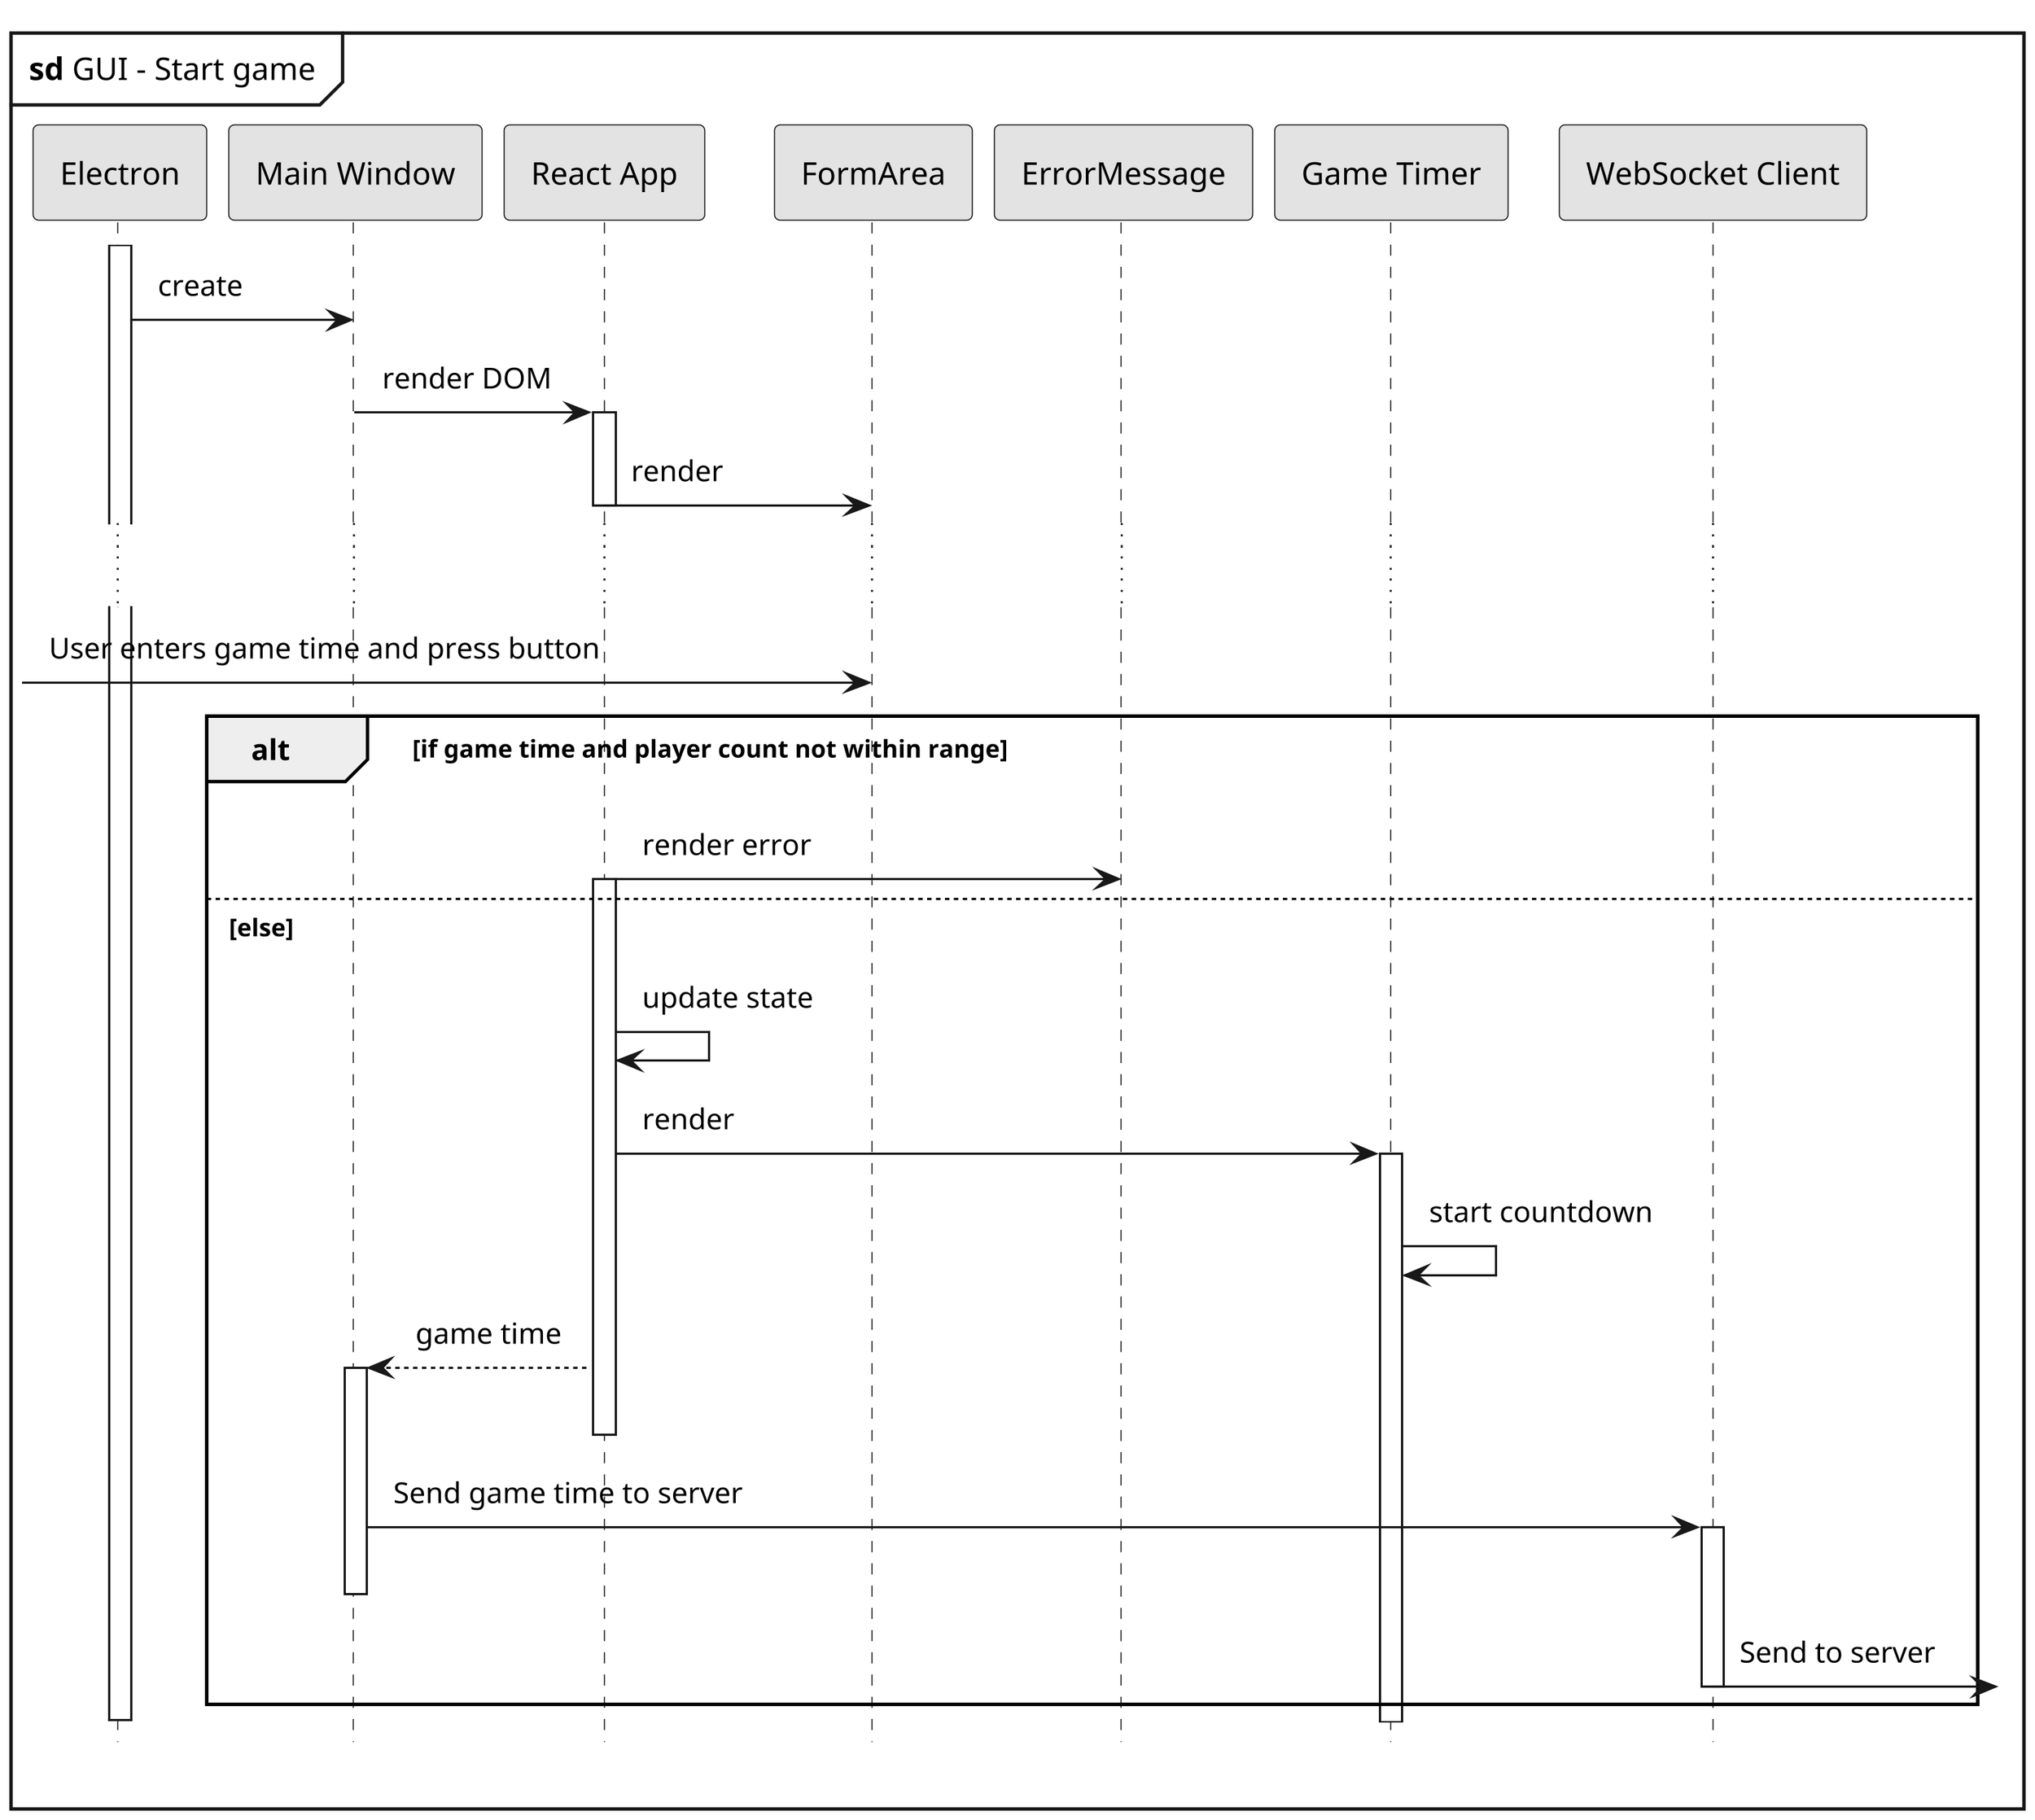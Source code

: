 @startuml GUIsdStartGame

skinparam {
    monochrome true
    dpi 300
    padding 5
    packageStyle rectangle
    packageStyle frame
    shadowing false
}

hide footbox

mainframe **sd** GUI - Start game

    participant Electron
    participant "Main Window" as main
    participant "React App" as react
    participant "FormArea" as form
    participant "ErrorMessage" as error
    participant "Game Timer" as timer
    participant "WebSocket Client" as ws

    activate Electron
    Electron -> main: create
    main -> react++: render DOM
    react -> form--: render
    ...
    [->form: User enters game time and press button

    alt if game time and player count not within range
        react -> error: render error
    else else
        activate react
        react -> react: update state
        react -> timer++: render
        timer -> timer: start countdown
        react --> main++: game time
        deactivate react
        main -> ws++: Send game time to server
        deactivate main
        ws ->]: Send to server
        deactivate ws
    end
    deactivate Electron

@enduml